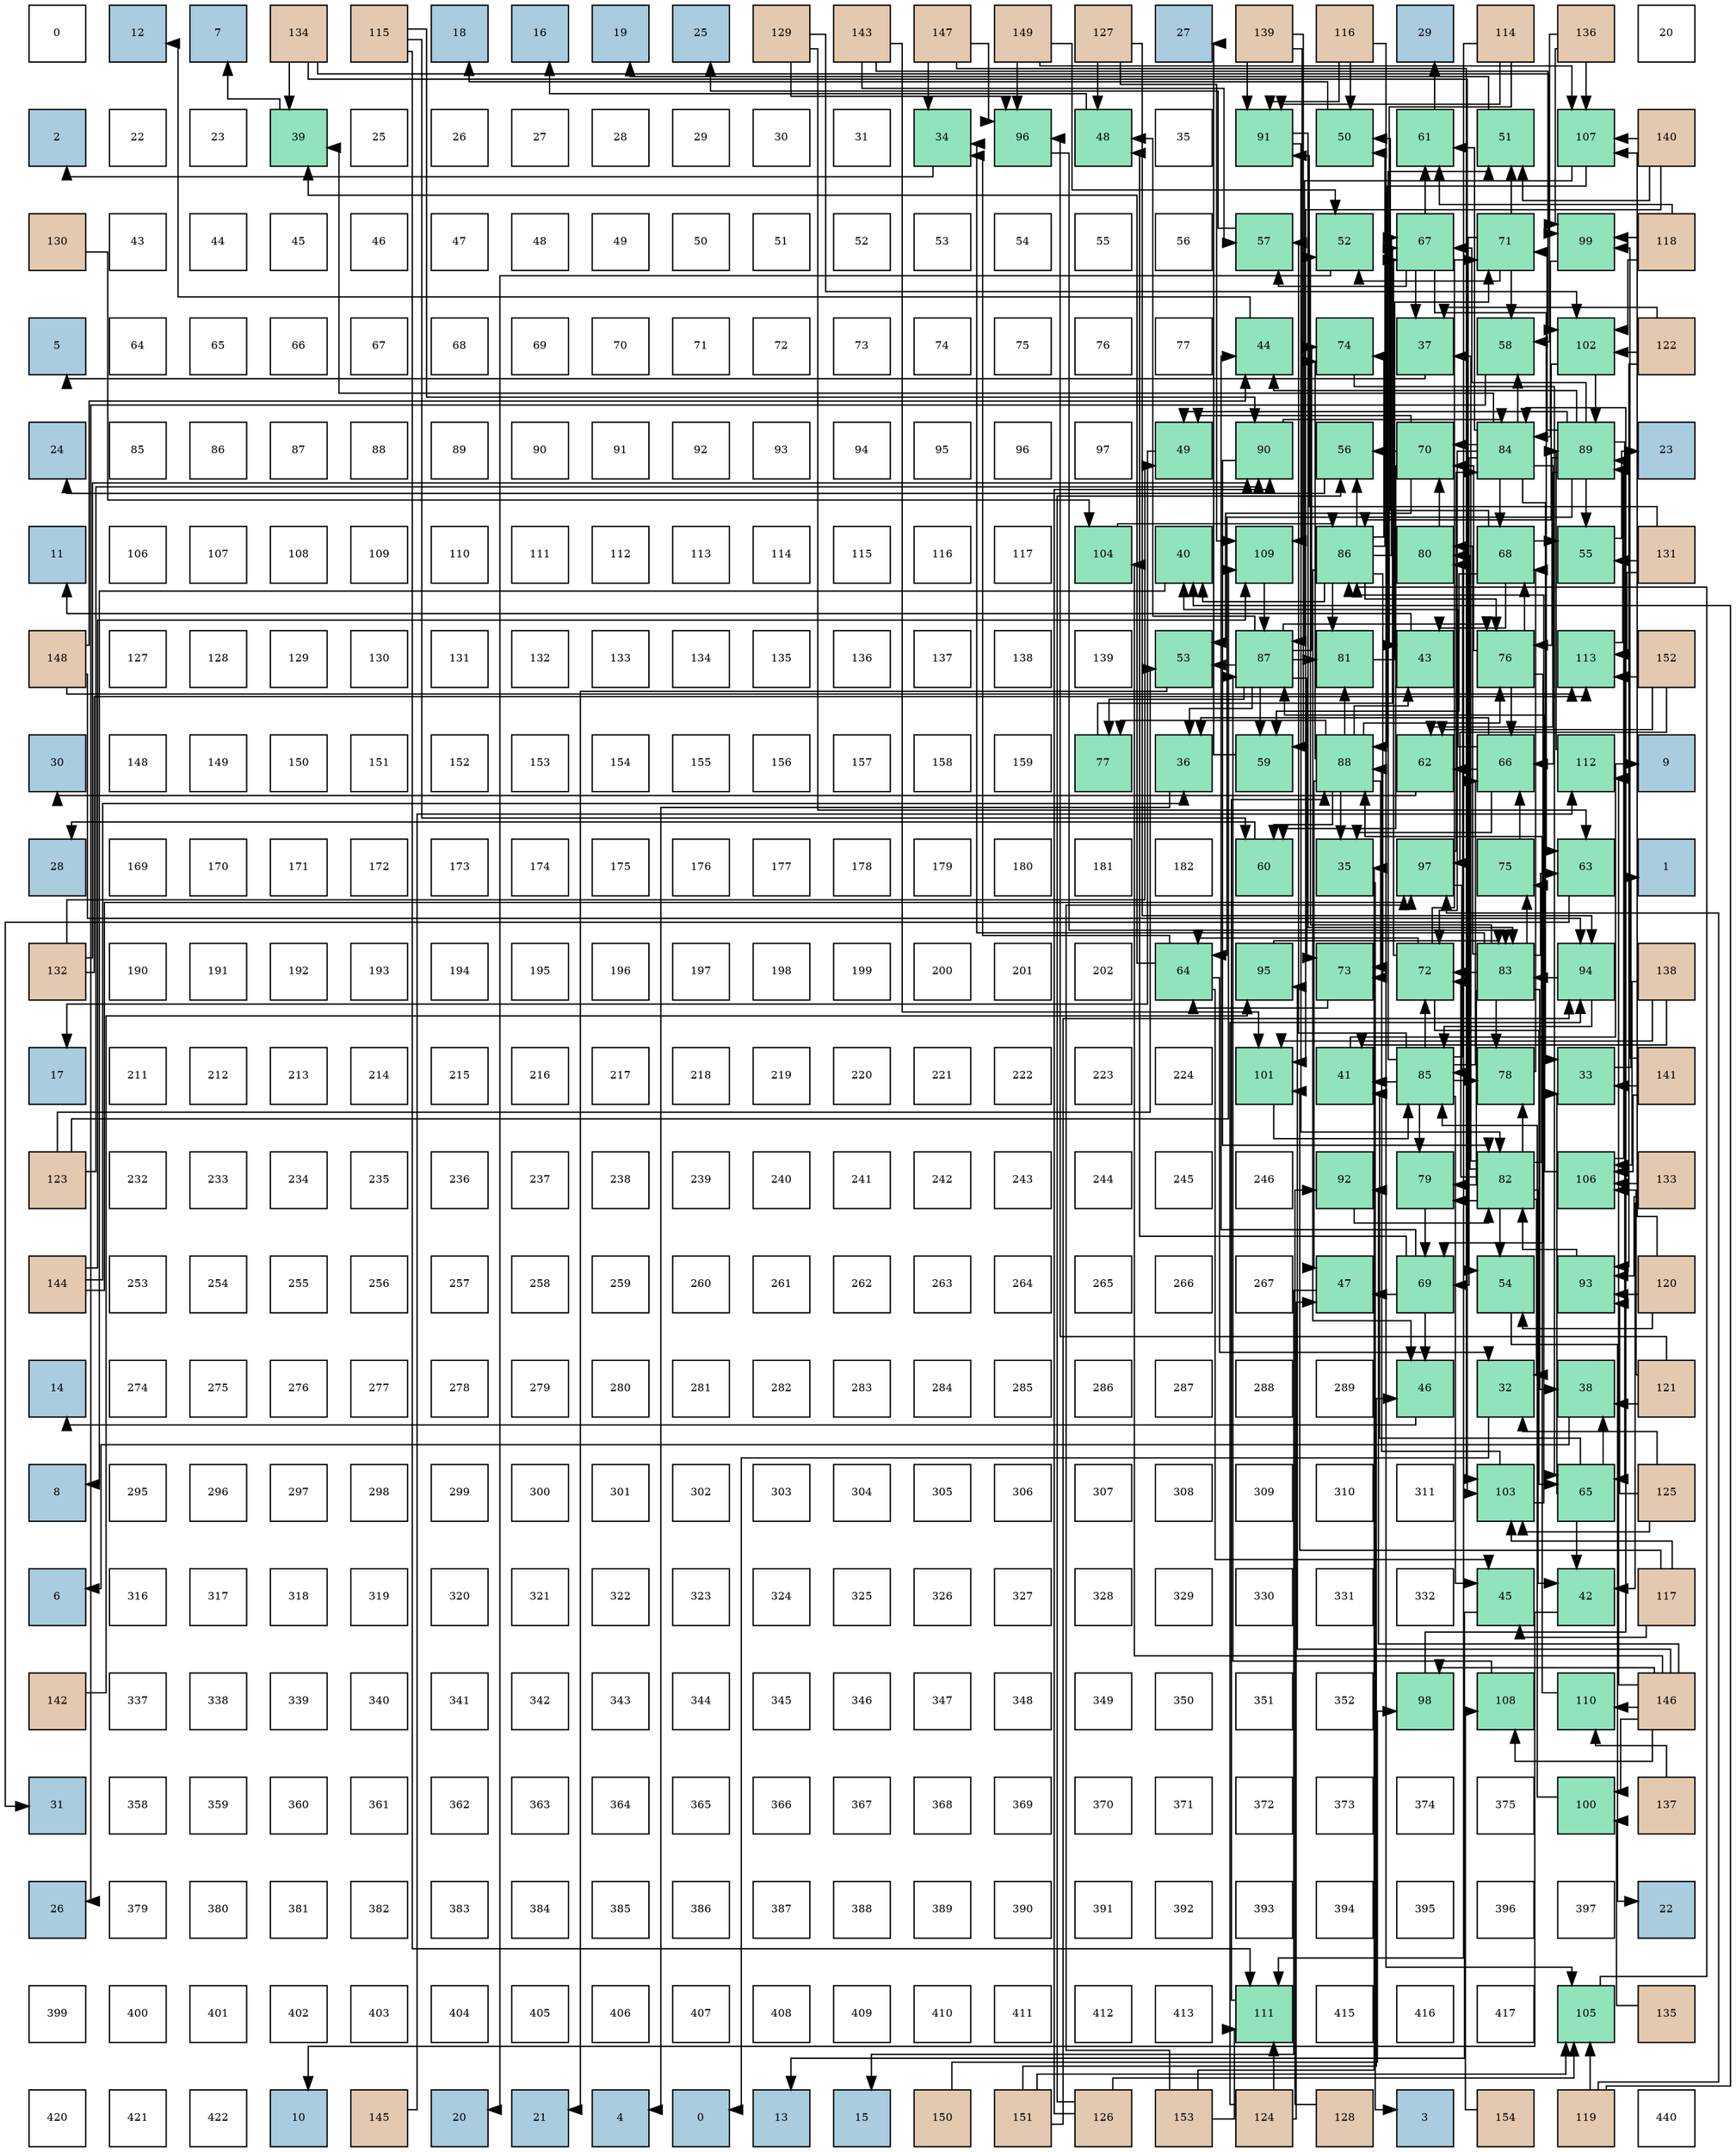 digraph layout{
 rankdir=TB;
 splines=ortho;
 node [style=filled shape=square fixedsize=true width=0.6];
0[label="0", fontsize=8, fillcolor="#ffffff"];
1[label="12", fontsize=8, fillcolor="#a9ccde"];
2[label="7", fontsize=8, fillcolor="#a9ccde"];
3[label="134", fontsize=8, fillcolor="#e3c9af"];
4[label="115", fontsize=8, fillcolor="#e3c9af"];
5[label="18", fontsize=8, fillcolor="#a9ccde"];
6[label="16", fontsize=8, fillcolor="#a9ccde"];
7[label="19", fontsize=8, fillcolor="#a9ccde"];
8[label="25", fontsize=8, fillcolor="#a9ccde"];
9[label="129", fontsize=8, fillcolor="#e3c9af"];
10[label="143", fontsize=8, fillcolor="#e3c9af"];
11[label="147", fontsize=8, fillcolor="#e3c9af"];
12[label="149", fontsize=8, fillcolor="#e3c9af"];
13[label="127", fontsize=8, fillcolor="#e3c9af"];
14[label="27", fontsize=8, fillcolor="#a9ccde"];
15[label="139", fontsize=8, fillcolor="#e3c9af"];
16[label="116", fontsize=8, fillcolor="#e3c9af"];
17[label="29", fontsize=8, fillcolor="#a9ccde"];
18[label="114", fontsize=8, fillcolor="#e3c9af"];
19[label="136", fontsize=8, fillcolor="#e3c9af"];
20[label="20", fontsize=8, fillcolor="#ffffff"];
21[label="2", fontsize=8, fillcolor="#a9ccde"];
22[label="22", fontsize=8, fillcolor="#ffffff"];
23[label="23", fontsize=8, fillcolor="#ffffff"];
24[label="39", fontsize=8, fillcolor="#91e3bb"];
25[label="25", fontsize=8, fillcolor="#ffffff"];
26[label="26", fontsize=8, fillcolor="#ffffff"];
27[label="27", fontsize=8, fillcolor="#ffffff"];
28[label="28", fontsize=8, fillcolor="#ffffff"];
29[label="29", fontsize=8, fillcolor="#ffffff"];
30[label="30", fontsize=8, fillcolor="#ffffff"];
31[label="31", fontsize=8, fillcolor="#ffffff"];
32[label="34", fontsize=8, fillcolor="#91e3bb"];
33[label="96", fontsize=8, fillcolor="#91e3bb"];
34[label="48", fontsize=8, fillcolor="#91e3bb"];
35[label="35", fontsize=8, fillcolor="#ffffff"];
36[label="91", fontsize=8, fillcolor="#91e3bb"];
37[label="50", fontsize=8, fillcolor="#91e3bb"];
38[label="61", fontsize=8, fillcolor="#91e3bb"];
39[label="51", fontsize=8, fillcolor="#91e3bb"];
40[label="107", fontsize=8, fillcolor="#91e3bb"];
41[label="140", fontsize=8, fillcolor="#e3c9af"];
42[label="130", fontsize=8, fillcolor="#e3c9af"];
43[label="43", fontsize=8, fillcolor="#ffffff"];
44[label="44", fontsize=8, fillcolor="#ffffff"];
45[label="45", fontsize=8, fillcolor="#ffffff"];
46[label="46", fontsize=8, fillcolor="#ffffff"];
47[label="47", fontsize=8, fillcolor="#ffffff"];
48[label="48", fontsize=8, fillcolor="#ffffff"];
49[label="49", fontsize=8, fillcolor="#ffffff"];
50[label="50", fontsize=8, fillcolor="#ffffff"];
51[label="51", fontsize=8, fillcolor="#ffffff"];
52[label="52", fontsize=8, fillcolor="#ffffff"];
53[label="53", fontsize=8, fillcolor="#ffffff"];
54[label="54", fontsize=8, fillcolor="#ffffff"];
55[label="55", fontsize=8, fillcolor="#ffffff"];
56[label="56", fontsize=8, fillcolor="#ffffff"];
57[label="57", fontsize=8, fillcolor="#91e3bb"];
58[label="52", fontsize=8, fillcolor="#91e3bb"];
59[label="67", fontsize=8, fillcolor="#91e3bb"];
60[label="71", fontsize=8, fillcolor="#91e3bb"];
61[label="99", fontsize=8, fillcolor="#91e3bb"];
62[label="118", fontsize=8, fillcolor="#e3c9af"];
63[label="5", fontsize=8, fillcolor="#a9ccde"];
64[label="64", fontsize=8, fillcolor="#ffffff"];
65[label="65", fontsize=8, fillcolor="#ffffff"];
66[label="66", fontsize=8, fillcolor="#ffffff"];
67[label="67", fontsize=8, fillcolor="#ffffff"];
68[label="68", fontsize=8, fillcolor="#ffffff"];
69[label="69", fontsize=8, fillcolor="#ffffff"];
70[label="70", fontsize=8, fillcolor="#ffffff"];
71[label="71", fontsize=8, fillcolor="#ffffff"];
72[label="72", fontsize=8, fillcolor="#ffffff"];
73[label="73", fontsize=8, fillcolor="#ffffff"];
74[label="74", fontsize=8, fillcolor="#ffffff"];
75[label="75", fontsize=8, fillcolor="#ffffff"];
76[label="76", fontsize=8, fillcolor="#ffffff"];
77[label="77", fontsize=8, fillcolor="#ffffff"];
78[label="44", fontsize=8, fillcolor="#91e3bb"];
79[label="74", fontsize=8, fillcolor="#91e3bb"];
80[label="37", fontsize=8, fillcolor="#91e3bb"];
81[label="58", fontsize=8, fillcolor="#91e3bb"];
82[label="102", fontsize=8, fillcolor="#91e3bb"];
83[label="122", fontsize=8, fillcolor="#e3c9af"];
84[label="24", fontsize=8, fillcolor="#a9ccde"];
85[label="85", fontsize=8, fillcolor="#ffffff"];
86[label="86", fontsize=8, fillcolor="#ffffff"];
87[label="87", fontsize=8, fillcolor="#ffffff"];
88[label="88", fontsize=8, fillcolor="#ffffff"];
89[label="89", fontsize=8, fillcolor="#ffffff"];
90[label="90", fontsize=8, fillcolor="#ffffff"];
91[label="91", fontsize=8, fillcolor="#ffffff"];
92[label="92", fontsize=8, fillcolor="#ffffff"];
93[label="93", fontsize=8, fillcolor="#ffffff"];
94[label="94", fontsize=8, fillcolor="#ffffff"];
95[label="95", fontsize=8, fillcolor="#ffffff"];
96[label="96", fontsize=8, fillcolor="#ffffff"];
97[label="97", fontsize=8, fillcolor="#ffffff"];
98[label="49", fontsize=8, fillcolor="#91e3bb"];
99[label="90", fontsize=8, fillcolor="#91e3bb"];
100[label="56", fontsize=8, fillcolor="#91e3bb"];
101[label="70", fontsize=8, fillcolor="#91e3bb"];
102[label="84", fontsize=8, fillcolor="#91e3bb"];
103[label="89", fontsize=8, fillcolor="#91e3bb"];
104[label="23", fontsize=8, fillcolor="#a9ccde"];
105[label="11", fontsize=8, fillcolor="#a9ccde"];
106[label="106", fontsize=8, fillcolor="#ffffff"];
107[label="107", fontsize=8, fillcolor="#ffffff"];
108[label="108", fontsize=8, fillcolor="#ffffff"];
109[label="109", fontsize=8, fillcolor="#ffffff"];
110[label="110", fontsize=8, fillcolor="#ffffff"];
111[label="111", fontsize=8, fillcolor="#ffffff"];
112[label="112", fontsize=8, fillcolor="#ffffff"];
113[label="113", fontsize=8, fillcolor="#ffffff"];
114[label="114", fontsize=8, fillcolor="#ffffff"];
115[label="115", fontsize=8, fillcolor="#ffffff"];
116[label="116", fontsize=8, fillcolor="#ffffff"];
117[label="117", fontsize=8, fillcolor="#ffffff"];
118[label="104", fontsize=8, fillcolor="#91e3bb"];
119[label="40", fontsize=8, fillcolor="#91e3bb"];
120[label="109", fontsize=8, fillcolor="#91e3bb"];
121[label="86", fontsize=8, fillcolor="#91e3bb"];
122[label="80", fontsize=8, fillcolor="#91e3bb"];
123[label="68", fontsize=8, fillcolor="#91e3bb"];
124[label="55", fontsize=8, fillcolor="#91e3bb"];
125[label="131", fontsize=8, fillcolor="#e3c9af"];
126[label="148", fontsize=8, fillcolor="#e3c9af"];
127[label="127", fontsize=8, fillcolor="#ffffff"];
128[label="128", fontsize=8, fillcolor="#ffffff"];
129[label="129", fontsize=8, fillcolor="#ffffff"];
130[label="130", fontsize=8, fillcolor="#ffffff"];
131[label="131", fontsize=8, fillcolor="#ffffff"];
132[label="132", fontsize=8, fillcolor="#ffffff"];
133[label="133", fontsize=8, fillcolor="#ffffff"];
134[label="134", fontsize=8, fillcolor="#ffffff"];
135[label="135", fontsize=8, fillcolor="#ffffff"];
136[label="136", fontsize=8, fillcolor="#ffffff"];
137[label="137", fontsize=8, fillcolor="#ffffff"];
138[label="138", fontsize=8, fillcolor="#ffffff"];
139[label="139", fontsize=8, fillcolor="#ffffff"];
140[label="53", fontsize=8, fillcolor="#91e3bb"];
141[label="87", fontsize=8, fillcolor="#91e3bb"];
142[label="81", fontsize=8, fillcolor="#91e3bb"];
143[label="43", fontsize=8, fillcolor="#91e3bb"];
144[label="76", fontsize=8, fillcolor="#91e3bb"];
145[label="113", fontsize=8, fillcolor="#91e3bb"];
146[label="152", fontsize=8, fillcolor="#e3c9af"];
147[label="30", fontsize=8, fillcolor="#a9ccde"];
148[label="148", fontsize=8, fillcolor="#ffffff"];
149[label="149", fontsize=8, fillcolor="#ffffff"];
150[label="150", fontsize=8, fillcolor="#ffffff"];
151[label="151", fontsize=8, fillcolor="#ffffff"];
152[label="152", fontsize=8, fillcolor="#ffffff"];
153[label="153", fontsize=8, fillcolor="#ffffff"];
154[label="154", fontsize=8, fillcolor="#ffffff"];
155[label="155", fontsize=8, fillcolor="#ffffff"];
156[label="156", fontsize=8, fillcolor="#ffffff"];
157[label="157", fontsize=8, fillcolor="#ffffff"];
158[label="158", fontsize=8, fillcolor="#ffffff"];
159[label="159", fontsize=8, fillcolor="#ffffff"];
160[label="77", fontsize=8, fillcolor="#91e3bb"];
161[label="36", fontsize=8, fillcolor="#91e3bb"];
162[label="59", fontsize=8, fillcolor="#91e3bb"];
163[label="88", fontsize=8, fillcolor="#91e3bb"];
164[label="62", fontsize=8, fillcolor="#91e3bb"];
165[label="66", fontsize=8, fillcolor="#91e3bb"];
166[label="112", fontsize=8, fillcolor="#91e3bb"];
167[label="9", fontsize=8, fillcolor="#a9ccde"];
168[label="28", fontsize=8, fillcolor="#a9ccde"];
169[label="169", fontsize=8, fillcolor="#ffffff"];
170[label="170", fontsize=8, fillcolor="#ffffff"];
171[label="171", fontsize=8, fillcolor="#ffffff"];
172[label="172", fontsize=8, fillcolor="#ffffff"];
173[label="173", fontsize=8, fillcolor="#ffffff"];
174[label="174", fontsize=8, fillcolor="#ffffff"];
175[label="175", fontsize=8, fillcolor="#ffffff"];
176[label="176", fontsize=8, fillcolor="#ffffff"];
177[label="177", fontsize=8, fillcolor="#ffffff"];
178[label="178", fontsize=8, fillcolor="#ffffff"];
179[label="179", fontsize=8, fillcolor="#ffffff"];
180[label="180", fontsize=8, fillcolor="#ffffff"];
181[label="181", fontsize=8, fillcolor="#ffffff"];
182[label="182", fontsize=8, fillcolor="#ffffff"];
183[label="60", fontsize=8, fillcolor="#91e3bb"];
184[label="35", fontsize=8, fillcolor="#91e3bb"];
185[label="97", fontsize=8, fillcolor="#91e3bb"];
186[label="75", fontsize=8, fillcolor="#91e3bb"];
187[label="63", fontsize=8, fillcolor="#91e3bb"];
188[label="1", fontsize=8, fillcolor="#a9ccde"];
189[label="132", fontsize=8, fillcolor="#e3c9af"];
190[label="190", fontsize=8, fillcolor="#ffffff"];
191[label="191", fontsize=8, fillcolor="#ffffff"];
192[label="192", fontsize=8, fillcolor="#ffffff"];
193[label="193", fontsize=8, fillcolor="#ffffff"];
194[label="194", fontsize=8, fillcolor="#ffffff"];
195[label="195", fontsize=8, fillcolor="#ffffff"];
196[label="196", fontsize=8, fillcolor="#ffffff"];
197[label="197", fontsize=8, fillcolor="#ffffff"];
198[label="198", fontsize=8, fillcolor="#ffffff"];
199[label="199", fontsize=8, fillcolor="#ffffff"];
200[label="200", fontsize=8, fillcolor="#ffffff"];
201[label="201", fontsize=8, fillcolor="#ffffff"];
202[label="202", fontsize=8, fillcolor="#ffffff"];
203[label="64", fontsize=8, fillcolor="#91e3bb"];
204[label="95", fontsize=8, fillcolor="#91e3bb"];
205[label="73", fontsize=8, fillcolor="#91e3bb"];
206[label="72", fontsize=8, fillcolor="#91e3bb"];
207[label="83", fontsize=8, fillcolor="#91e3bb"];
208[label="94", fontsize=8, fillcolor="#91e3bb"];
209[label="138", fontsize=8, fillcolor="#e3c9af"];
210[label="17", fontsize=8, fillcolor="#a9ccde"];
211[label="211", fontsize=8, fillcolor="#ffffff"];
212[label="212", fontsize=8, fillcolor="#ffffff"];
213[label="213", fontsize=8, fillcolor="#ffffff"];
214[label="214", fontsize=8, fillcolor="#ffffff"];
215[label="215", fontsize=8, fillcolor="#ffffff"];
216[label="216", fontsize=8, fillcolor="#ffffff"];
217[label="217", fontsize=8, fillcolor="#ffffff"];
218[label="218", fontsize=8, fillcolor="#ffffff"];
219[label="219", fontsize=8, fillcolor="#ffffff"];
220[label="220", fontsize=8, fillcolor="#ffffff"];
221[label="221", fontsize=8, fillcolor="#ffffff"];
222[label="222", fontsize=8, fillcolor="#ffffff"];
223[label="223", fontsize=8, fillcolor="#ffffff"];
224[label="224", fontsize=8, fillcolor="#ffffff"];
225[label="101", fontsize=8, fillcolor="#91e3bb"];
226[label="41", fontsize=8, fillcolor="#91e3bb"];
227[label="85", fontsize=8, fillcolor="#91e3bb"];
228[label="78", fontsize=8, fillcolor="#91e3bb"];
229[label="33", fontsize=8, fillcolor="#91e3bb"];
230[label="141", fontsize=8, fillcolor="#e3c9af"];
231[label="123", fontsize=8, fillcolor="#e3c9af"];
232[label="232", fontsize=8, fillcolor="#ffffff"];
233[label="233", fontsize=8, fillcolor="#ffffff"];
234[label="234", fontsize=8, fillcolor="#ffffff"];
235[label="235", fontsize=8, fillcolor="#ffffff"];
236[label="236", fontsize=8, fillcolor="#ffffff"];
237[label="237", fontsize=8, fillcolor="#ffffff"];
238[label="238", fontsize=8, fillcolor="#ffffff"];
239[label="239", fontsize=8, fillcolor="#ffffff"];
240[label="240", fontsize=8, fillcolor="#ffffff"];
241[label="241", fontsize=8, fillcolor="#ffffff"];
242[label="242", fontsize=8, fillcolor="#ffffff"];
243[label="243", fontsize=8, fillcolor="#ffffff"];
244[label="244", fontsize=8, fillcolor="#ffffff"];
245[label="245", fontsize=8, fillcolor="#ffffff"];
246[label="246", fontsize=8, fillcolor="#ffffff"];
247[label="92", fontsize=8, fillcolor="#91e3bb"];
248[label="79", fontsize=8, fillcolor="#91e3bb"];
249[label="82", fontsize=8, fillcolor="#91e3bb"];
250[label="106", fontsize=8, fillcolor="#91e3bb"];
251[label="133", fontsize=8, fillcolor="#e3c9af"];
252[label="144", fontsize=8, fillcolor="#e3c9af"];
253[label="253", fontsize=8, fillcolor="#ffffff"];
254[label="254", fontsize=8, fillcolor="#ffffff"];
255[label="255", fontsize=8, fillcolor="#ffffff"];
256[label="256", fontsize=8, fillcolor="#ffffff"];
257[label="257", fontsize=8, fillcolor="#ffffff"];
258[label="258", fontsize=8, fillcolor="#ffffff"];
259[label="259", fontsize=8, fillcolor="#ffffff"];
260[label="260", fontsize=8, fillcolor="#ffffff"];
261[label="261", fontsize=8, fillcolor="#ffffff"];
262[label="262", fontsize=8, fillcolor="#ffffff"];
263[label="263", fontsize=8, fillcolor="#ffffff"];
264[label="264", fontsize=8, fillcolor="#ffffff"];
265[label="265", fontsize=8, fillcolor="#ffffff"];
266[label="266", fontsize=8, fillcolor="#ffffff"];
267[label="267", fontsize=8, fillcolor="#ffffff"];
268[label="47", fontsize=8, fillcolor="#91e3bb"];
269[label="69", fontsize=8, fillcolor="#91e3bb"];
270[label="54", fontsize=8, fillcolor="#91e3bb"];
271[label="93", fontsize=8, fillcolor="#91e3bb"];
272[label="120", fontsize=8, fillcolor="#e3c9af"];
273[label="14", fontsize=8, fillcolor="#a9ccde"];
274[label="274", fontsize=8, fillcolor="#ffffff"];
275[label="275", fontsize=8, fillcolor="#ffffff"];
276[label="276", fontsize=8, fillcolor="#ffffff"];
277[label="277", fontsize=8, fillcolor="#ffffff"];
278[label="278", fontsize=8, fillcolor="#ffffff"];
279[label="279", fontsize=8, fillcolor="#ffffff"];
280[label="280", fontsize=8, fillcolor="#ffffff"];
281[label="281", fontsize=8, fillcolor="#ffffff"];
282[label="282", fontsize=8, fillcolor="#ffffff"];
283[label="283", fontsize=8, fillcolor="#ffffff"];
284[label="284", fontsize=8, fillcolor="#ffffff"];
285[label="285", fontsize=8, fillcolor="#ffffff"];
286[label="286", fontsize=8, fillcolor="#ffffff"];
287[label="287", fontsize=8, fillcolor="#ffffff"];
288[label="288", fontsize=8, fillcolor="#ffffff"];
289[label="289", fontsize=8, fillcolor="#ffffff"];
290[label="46", fontsize=8, fillcolor="#91e3bb"];
291[label="32", fontsize=8, fillcolor="#91e3bb"];
292[label="38", fontsize=8, fillcolor="#91e3bb"];
293[label="121", fontsize=8, fillcolor="#e3c9af"];
294[label="8", fontsize=8, fillcolor="#a9ccde"];
295[label="295", fontsize=8, fillcolor="#ffffff"];
296[label="296", fontsize=8, fillcolor="#ffffff"];
297[label="297", fontsize=8, fillcolor="#ffffff"];
298[label="298", fontsize=8, fillcolor="#ffffff"];
299[label="299", fontsize=8, fillcolor="#ffffff"];
300[label="300", fontsize=8, fillcolor="#ffffff"];
301[label="301", fontsize=8, fillcolor="#ffffff"];
302[label="302", fontsize=8, fillcolor="#ffffff"];
303[label="303", fontsize=8, fillcolor="#ffffff"];
304[label="304", fontsize=8, fillcolor="#ffffff"];
305[label="305", fontsize=8, fillcolor="#ffffff"];
306[label="306", fontsize=8, fillcolor="#ffffff"];
307[label="307", fontsize=8, fillcolor="#ffffff"];
308[label="308", fontsize=8, fillcolor="#ffffff"];
309[label="309", fontsize=8, fillcolor="#ffffff"];
310[label="310", fontsize=8, fillcolor="#ffffff"];
311[label="311", fontsize=8, fillcolor="#ffffff"];
312[label="103", fontsize=8, fillcolor="#91e3bb"];
313[label="65", fontsize=8, fillcolor="#91e3bb"];
314[label="125", fontsize=8, fillcolor="#e3c9af"];
315[label="6", fontsize=8, fillcolor="#a9ccde"];
316[label="316", fontsize=8, fillcolor="#ffffff"];
317[label="317", fontsize=8, fillcolor="#ffffff"];
318[label="318", fontsize=8, fillcolor="#ffffff"];
319[label="319", fontsize=8, fillcolor="#ffffff"];
320[label="320", fontsize=8, fillcolor="#ffffff"];
321[label="321", fontsize=8, fillcolor="#ffffff"];
322[label="322", fontsize=8, fillcolor="#ffffff"];
323[label="323", fontsize=8, fillcolor="#ffffff"];
324[label="324", fontsize=8, fillcolor="#ffffff"];
325[label="325", fontsize=8, fillcolor="#ffffff"];
326[label="326", fontsize=8, fillcolor="#ffffff"];
327[label="327", fontsize=8, fillcolor="#ffffff"];
328[label="328", fontsize=8, fillcolor="#ffffff"];
329[label="329", fontsize=8, fillcolor="#ffffff"];
330[label="330", fontsize=8, fillcolor="#ffffff"];
331[label="331", fontsize=8, fillcolor="#ffffff"];
332[label="332", fontsize=8, fillcolor="#ffffff"];
333[label="45", fontsize=8, fillcolor="#91e3bb"];
334[label="42", fontsize=8, fillcolor="#91e3bb"];
335[label="117", fontsize=8, fillcolor="#e3c9af"];
336[label="142", fontsize=8, fillcolor="#e3c9af"];
337[label="337", fontsize=8, fillcolor="#ffffff"];
338[label="338", fontsize=8, fillcolor="#ffffff"];
339[label="339", fontsize=8, fillcolor="#ffffff"];
340[label="340", fontsize=8, fillcolor="#ffffff"];
341[label="341", fontsize=8, fillcolor="#ffffff"];
342[label="342", fontsize=8, fillcolor="#ffffff"];
343[label="343", fontsize=8, fillcolor="#ffffff"];
344[label="344", fontsize=8, fillcolor="#ffffff"];
345[label="345", fontsize=8, fillcolor="#ffffff"];
346[label="346", fontsize=8, fillcolor="#ffffff"];
347[label="347", fontsize=8, fillcolor="#ffffff"];
348[label="348", fontsize=8, fillcolor="#ffffff"];
349[label="349", fontsize=8, fillcolor="#ffffff"];
350[label="350", fontsize=8, fillcolor="#ffffff"];
351[label="351", fontsize=8, fillcolor="#ffffff"];
352[label="352", fontsize=8, fillcolor="#ffffff"];
353[label="98", fontsize=8, fillcolor="#91e3bb"];
354[label="108", fontsize=8, fillcolor="#91e3bb"];
355[label="110", fontsize=8, fillcolor="#91e3bb"];
356[label="146", fontsize=8, fillcolor="#e3c9af"];
357[label="31", fontsize=8, fillcolor="#a9ccde"];
358[label="358", fontsize=8, fillcolor="#ffffff"];
359[label="359", fontsize=8, fillcolor="#ffffff"];
360[label="360", fontsize=8, fillcolor="#ffffff"];
361[label="361", fontsize=8, fillcolor="#ffffff"];
362[label="362", fontsize=8, fillcolor="#ffffff"];
363[label="363", fontsize=8, fillcolor="#ffffff"];
364[label="364", fontsize=8, fillcolor="#ffffff"];
365[label="365", fontsize=8, fillcolor="#ffffff"];
366[label="366", fontsize=8, fillcolor="#ffffff"];
367[label="367", fontsize=8, fillcolor="#ffffff"];
368[label="368", fontsize=8, fillcolor="#ffffff"];
369[label="369", fontsize=8, fillcolor="#ffffff"];
370[label="370", fontsize=8, fillcolor="#ffffff"];
371[label="371", fontsize=8, fillcolor="#ffffff"];
372[label="372", fontsize=8, fillcolor="#ffffff"];
373[label="373", fontsize=8, fillcolor="#ffffff"];
374[label="374", fontsize=8, fillcolor="#ffffff"];
375[label="375", fontsize=8, fillcolor="#ffffff"];
376[label="100", fontsize=8, fillcolor="#91e3bb"];
377[label="137", fontsize=8, fillcolor="#e3c9af"];
378[label="26", fontsize=8, fillcolor="#a9ccde"];
379[label="379", fontsize=8, fillcolor="#ffffff"];
380[label="380", fontsize=8, fillcolor="#ffffff"];
381[label="381", fontsize=8, fillcolor="#ffffff"];
382[label="382", fontsize=8, fillcolor="#ffffff"];
383[label="383", fontsize=8, fillcolor="#ffffff"];
384[label="384", fontsize=8, fillcolor="#ffffff"];
385[label="385", fontsize=8, fillcolor="#ffffff"];
386[label="386", fontsize=8, fillcolor="#ffffff"];
387[label="387", fontsize=8, fillcolor="#ffffff"];
388[label="388", fontsize=8, fillcolor="#ffffff"];
389[label="389", fontsize=8, fillcolor="#ffffff"];
390[label="390", fontsize=8, fillcolor="#ffffff"];
391[label="391", fontsize=8, fillcolor="#ffffff"];
392[label="392", fontsize=8, fillcolor="#ffffff"];
393[label="393", fontsize=8, fillcolor="#ffffff"];
394[label="394", fontsize=8, fillcolor="#ffffff"];
395[label="395", fontsize=8, fillcolor="#ffffff"];
396[label="396", fontsize=8, fillcolor="#ffffff"];
397[label="397", fontsize=8, fillcolor="#ffffff"];
398[label="22", fontsize=8, fillcolor="#a9ccde"];
399[label="399", fontsize=8, fillcolor="#ffffff"];
400[label="400", fontsize=8, fillcolor="#ffffff"];
401[label="401", fontsize=8, fillcolor="#ffffff"];
402[label="402", fontsize=8, fillcolor="#ffffff"];
403[label="403", fontsize=8, fillcolor="#ffffff"];
404[label="404", fontsize=8, fillcolor="#ffffff"];
405[label="405", fontsize=8, fillcolor="#ffffff"];
406[label="406", fontsize=8, fillcolor="#ffffff"];
407[label="407", fontsize=8, fillcolor="#ffffff"];
408[label="408", fontsize=8, fillcolor="#ffffff"];
409[label="409", fontsize=8, fillcolor="#ffffff"];
410[label="410", fontsize=8, fillcolor="#ffffff"];
411[label="411", fontsize=8, fillcolor="#ffffff"];
412[label="412", fontsize=8, fillcolor="#ffffff"];
413[label="413", fontsize=8, fillcolor="#ffffff"];
414[label="111", fontsize=8, fillcolor="#91e3bb"];
415[label="415", fontsize=8, fillcolor="#ffffff"];
416[label="416", fontsize=8, fillcolor="#ffffff"];
417[label="417", fontsize=8, fillcolor="#ffffff"];
418[label="105", fontsize=8, fillcolor="#91e3bb"];
419[label="135", fontsize=8, fillcolor="#e3c9af"];
420[label="420", fontsize=8, fillcolor="#ffffff"];
421[label="421", fontsize=8, fillcolor="#ffffff"];
422[label="422", fontsize=8, fillcolor="#ffffff"];
423[label="10", fontsize=8, fillcolor="#a9ccde"];
424[label="145", fontsize=8, fillcolor="#e3c9af"];
425[label="20", fontsize=8, fillcolor="#a9ccde"];
426[label="21", fontsize=8, fillcolor="#a9ccde"];
427[label="4", fontsize=8, fillcolor="#a9ccde"];
428[label="0", fontsize=8, fillcolor="#a9ccde"];
429[label="13", fontsize=8, fillcolor="#a9ccde"];
430[label="15", fontsize=8, fillcolor="#a9ccde"];
431[label="150", fontsize=8, fillcolor="#e3c9af"];
432[label="151", fontsize=8, fillcolor="#e3c9af"];
433[label="126", fontsize=8, fillcolor="#e3c9af"];
434[label="153", fontsize=8, fillcolor="#e3c9af"];
435[label="124", fontsize=8, fillcolor="#e3c9af"];
436[label="128", fontsize=8, fillcolor="#e3c9af"];
437[label="3", fontsize=8, fillcolor="#a9ccde"];
438[label="154", fontsize=8, fillcolor="#e3c9af"];
439[label="119", fontsize=8, fillcolor="#e3c9af"];
440[label="440", fontsize=8, fillcolor="#ffffff"];
edge [constraint=false, style=vis];291 -> 428;
229 -> 188;
32 -> 21;
184 -> 437;
161 -> 427;
80 -> 63;
292 -> 315;
24 -> 2;
119 -> 294;
226 -> 167;
334 -> 423;
143 -> 105;
78 -> 1;
333 -> 429;
290 -> 273;
268 -> 430;
34 -> 6;
98 -> 210;
37 -> 5;
39 -> 7;
58 -> 425;
140 -> 426;
270 -> 398;
124 -> 104;
100 -> 84;
57 -> 8;
81 -> 378;
162 -> 14;
183 -> 168;
38 -> 17;
164 -> 147;
187 -> 357;
203 -> 291;
203 -> 32;
203 -> 24;
203 -> 333;
313 -> 229;
313 -> 292;
313 -> 226;
313 -> 334;
165 -> 184;
165 -> 161;
165 -> 119;
165 -> 164;
59 -> 80;
59 -> 57;
59 -> 38;
59 -> 187;
123 -> 143;
123 -> 37;
123 -> 124;
123 -> 162;
269 -> 78;
269 -> 290;
269 -> 268;
269 -> 34;
101 -> 98;
101 -> 140;
101 -> 100;
101 -> 183;
60 -> 39;
60 -> 58;
60 -> 270;
60 -> 81;
206 -> 203;
206 -> 313;
206 -> 59;
206 -> 60;
205 -> 203;
79 -> 313;
186 -> 165;
144 -> 165;
144 -> 123;
144 -> 269;
144 -> 101;
160 -> 59;
228 -> 123;
248 -> 269;
122 -> 101;
142 -> 60;
249 -> 291;
249 -> 80;
249 -> 334;
249 -> 270;
249 -> 206;
249 -> 186;
249 -> 228;
249 -> 248;
249 -> 122;
207 -> 32;
207 -> 292;
207 -> 58;
207 -> 187;
207 -> 206;
207 -> 186;
207 -> 228;
207 -> 248;
207 -> 122;
102 -> 229;
102 -> 24;
102 -> 81;
102 -> 38;
102 -> 165;
102 -> 123;
102 -> 269;
102 -> 101;
102 -> 206;
227 -> 226;
227 -> 333;
227 -> 39;
227 -> 57;
227 -> 165;
227 -> 206;
227 -> 228;
227 -> 248;
227 -> 122;
121 -> 119;
121 -> 290;
121 -> 37;
121 -> 100;
121 -> 59;
121 -> 205;
121 -> 79;
121 -> 144;
121 -> 142;
141 -> 161;
141 -> 34;
141 -> 140;
141 -> 162;
141 -> 205;
141 -> 79;
141 -> 144;
141 -> 160;
141 -> 142;
163 -> 184;
163 -> 143;
163 -> 268;
163 -> 183;
163 -> 205;
163 -> 79;
163 -> 144;
163 -> 160;
163 -> 142;
103 -> 78;
103 -> 98;
103 -> 124;
103 -> 164;
103 -> 203;
103 -> 313;
103 -> 59;
103 -> 60;
103 -> 144;
99 -> 249;
99 -> 102;
36 -> 249;
36 -> 207;
247 -> 249;
271 -> 249;
208 -> 207;
208 -> 227;
204 -> 207;
33 -> 207;
185 -> 102;
185 -> 227;
353 -> 102;
61 -> 102;
376 -> 227;
225 -> 227;
82 -> 121;
82 -> 103;
312 -> 121;
312 -> 163;
118 -> 121;
418 -> 121;
250 -> 141;
250 -> 103;
40 -> 141;
40 -> 163;
354 -> 141;
120 -> 141;
355 -> 163;
414 -> 163;
166 -> 103;
145 -> 103;
18 -> 143;
18 -> 36;
18 -> 414;
4 -> 183;
4 -> 99;
4 -> 414;
16 -> 37;
16 -> 36;
16 -> 418;
335 -> 333;
335 -> 225;
335 -> 312;
62 -> 38;
62 -> 61;
62 -> 82;
439 -> 119;
439 -> 185;
439 -> 418;
272 -> 270;
272 -> 271;
272 -> 40;
293 -> 292;
293 -> 33;
293 -> 250;
83 -> 80;
83 -> 271;
83 -> 82;
231 -> 140;
231 -> 99;
231 -> 120;
435 -> 268;
435 -> 208;
435 -> 414;
314 -> 291;
314 -> 271;
314 -> 312;
433 -> 100;
433 -> 99;
433 -> 418;
13 -> 34;
13 -> 208;
13 -> 120;
436 -> 247;
9 -> 187;
9 -> 33;
9 -> 82;
42 -> 118;
125 -> 124;
125 -> 36;
125 -> 145;
189 -> 98;
189 -> 99;
189 -> 145;
251 -> 334;
251 -> 271;
251 -> 250;
3 -> 24;
3 -> 61;
3 -> 312;
419 -> 376;
19 -> 81;
19 -> 61;
19 -> 40;
377 -> 355;
209 -> 226;
209 -> 225;
209 -> 250;
15 -> 162;
15 -> 36;
15 -> 120;
41 -> 39;
41 -> 225;
41 -> 40;
230 -> 229;
230 -> 61;
230 -> 250;
336 -> 204;
10 -> 57;
10 -> 225;
10 -> 82;
252 -> 161;
252 -> 185;
252 -> 120;
424 -> 166;
356 -> 247;
356 -> 204;
356 -> 353;
356 -> 376;
356 -> 118;
356 -> 354;
356 -> 355;
356 -> 166;
11 -> 32;
11 -> 33;
11 -> 312;
126 -> 78;
126 -> 208;
126 -> 145;
12 -> 58;
12 -> 33;
12 -> 40;
431 -> 353;
432 -> 290;
432 -> 208;
432 -> 418;
146 -> 164;
146 -> 185;
146 -> 145;
434 -> 184;
434 -> 185;
434 -> 414;
438 -> 354;
edge [constraint=true, style=invis];
0 -> 21 -> 42 -> 63 -> 84 -> 105 -> 126 -> 147 -> 168 -> 189 -> 210 -> 231 -> 252 -> 273 -> 294 -> 315 -> 336 -> 357 -> 378 -> 399 -> 420;
1 -> 22 -> 43 -> 64 -> 85 -> 106 -> 127 -> 148 -> 169 -> 190 -> 211 -> 232 -> 253 -> 274 -> 295 -> 316 -> 337 -> 358 -> 379 -> 400 -> 421;
2 -> 23 -> 44 -> 65 -> 86 -> 107 -> 128 -> 149 -> 170 -> 191 -> 212 -> 233 -> 254 -> 275 -> 296 -> 317 -> 338 -> 359 -> 380 -> 401 -> 422;
3 -> 24 -> 45 -> 66 -> 87 -> 108 -> 129 -> 150 -> 171 -> 192 -> 213 -> 234 -> 255 -> 276 -> 297 -> 318 -> 339 -> 360 -> 381 -> 402 -> 423;
4 -> 25 -> 46 -> 67 -> 88 -> 109 -> 130 -> 151 -> 172 -> 193 -> 214 -> 235 -> 256 -> 277 -> 298 -> 319 -> 340 -> 361 -> 382 -> 403 -> 424;
5 -> 26 -> 47 -> 68 -> 89 -> 110 -> 131 -> 152 -> 173 -> 194 -> 215 -> 236 -> 257 -> 278 -> 299 -> 320 -> 341 -> 362 -> 383 -> 404 -> 425;
6 -> 27 -> 48 -> 69 -> 90 -> 111 -> 132 -> 153 -> 174 -> 195 -> 216 -> 237 -> 258 -> 279 -> 300 -> 321 -> 342 -> 363 -> 384 -> 405 -> 426;
7 -> 28 -> 49 -> 70 -> 91 -> 112 -> 133 -> 154 -> 175 -> 196 -> 217 -> 238 -> 259 -> 280 -> 301 -> 322 -> 343 -> 364 -> 385 -> 406 -> 427;
8 -> 29 -> 50 -> 71 -> 92 -> 113 -> 134 -> 155 -> 176 -> 197 -> 218 -> 239 -> 260 -> 281 -> 302 -> 323 -> 344 -> 365 -> 386 -> 407 -> 428;
9 -> 30 -> 51 -> 72 -> 93 -> 114 -> 135 -> 156 -> 177 -> 198 -> 219 -> 240 -> 261 -> 282 -> 303 -> 324 -> 345 -> 366 -> 387 -> 408 -> 429;
10 -> 31 -> 52 -> 73 -> 94 -> 115 -> 136 -> 157 -> 178 -> 199 -> 220 -> 241 -> 262 -> 283 -> 304 -> 325 -> 346 -> 367 -> 388 -> 409 -> 430;
11 -> 32 -> 53 -> 74 -> 95 -> 116 -> 137 -> 158 -> 179 -> 200 -> 221 -> 242 -> 263 -> 284 -> 305 -> 326 -> 347 -> 368 -> 389 -> 410 -> 431;
12 -> 33 -> 54 -> 75 -> 96 -> 117 -> 138 -> 159 -> 180 -> 201 -> 222 -> 243 -> 264 -> 285 -> 306 -> 327 -> 348 -> 369 -> 390 -> 411 -> 432;
13 -> 34 -> 55 -> 76 -> 97 -> 118 -> 139 -> 160 -> 181 -> 202 -> 223 -> 244 -> 265 -> 286 -> 307 -> 328 -> 349 -> 370 -> 391 -> 412 -> 433;
14 -> 35 -> 56 -> 77 -> 98 -> 119 -> 140 -> 161 -> 182 -> 203 -> 224 -> 245 -> 266 -> 287 -> 308 -> 329 -> 350 -> 371 -> 392 -> 413 -> 434;
15 -> 36 -> 57 -> 78 -> 99 -> 120 -> 141 -> 162 -> 183 -> 204 -> 225 -> 246 -> 267 -> 288 -> 309 -> 330 -> 351 -> 372 -> 393 -> 414 -> 435;
16 -> 37 -> 58 -> 79 -> 100 -> 121 -> 142 -> 163 -> 184 -> 205 -> 226 -> 247 -> 268 -> 289 -> 310 -> 331 -> 352 -> 373 -> 394 -> 415 -> 436;
17 -> 38 -> 59 -> 80 -> 101 -> 122 -> 143 -> 164 -> 185 -> 206 -> 227 -> 248 -> 269 -> 290 -> 311 -> 332 -> 353 -> 374 -> 395 -> 416 -> 437;
18 -> 39 -> 60 -> 81 -> 102 -> 123 -> 144 -> 165 -> 186 -> 207 -> 228 -> 249 -> 270 -> 291 -> 312 -> 333 -> 354 -> 375 -> 396 -> 417 -> 438;
19 -> 40 -> 61 -> 82 -> 103 -> 124 -> 145 -> 166 -> 187 -> 208 -> 229 -> 250 -> 271 -> 292 -> 313 -> 334 -> 355 -> 376 -> 397 -> 418 -> 439;
20 -> 41 -> 62 -> 83 -> 104 -> 125 -> 146 -> 167 -> 188 -> 209 -> 230 -> 251 -> 272 -> 293 -> 314 -> 335 -> 356 -> 377 -> 398 -> 419 -> 440;
rank = same {0 -> 1 -> 2 -> 3 -> 4 -> 5 -> 6 -> 7 -> 8 -> 9 -> 10 -> 11 -> 12 -> 13 -> 14 -> 15 -> 16 -> 17 -> 18 -> 19 -> 20};
rank = same {21 -> 22 -> 23 -> 24 -> 25 -> 26 -> 27 -> 28 -> 29 -> 30 -> 31 -> 32 -> 33 -> 34 -> 35 -> 36 -> 37 -> 38 -> 39 -> 40 -> 41};
rank = same {42 -> 43 -> 44 -> 45 -> 46 -> 47 -> 48 -> 49 -> 50 -> 51 -> 52 -> 53 -> 54 -> 55 -> 56 -> 57 -> 58 -> 59 -> 60 -> 61 -> 62};
rank = same {63 -> 64 -> 65 -> 66 -> 67 -> 68 -> 69 -> 70 -> 71 -> 72 -> 73 -> 74 -> 75 -> 76 -> 77 -> 78 -> 79 -> 80 -> 81 -> 82 -> 83};
rank = same {84 -> 85 -> 86 -> 87 -> 88 -> 89 -> 90 -> 91 -> 92 -> 93 -> 94 -> 95 -> 96 -> 97 -> 98 -> 99 -> 100 -> 101 -> 102 -> 103 -> 104};
rank = same {105 -> 106 -> 107 -> 108 -> 109 -> 110 -> 111 -> 112 -> 113 -> 114 -> 115 -> 116 -> 117 -> 118 -> 119 -> 120 -> 121 -> 122 -> 123 -> 124 -> 125};
rank = same {126 -> 127 -> 128 -> 129 -> 130 -> 131 -> 132 -> 133 -> 134 -> 135 -> 136 -> 137 -> 138 -> 139 -> 140 -> 141 -> 142 -> 143 -> 144 -> 145 -> 146};
rank = same {147 -> 148 -> 149 -> 150 -> 151 -> 152 -> 153 -> 154 -> 155 -> 156 -> 157 -> 158 -> 159 -> 160 -> 161 -> 162 -> 163 -> 164 -> 165 -> 166 -> 167};
rank = same {168 -> 169 -> 170 -> 171 -> 172 -> 173 -> 174 -> 175 -> 176 -> 177 -> 178 -> 179 -> 180 -> 181 -> 182 -> 183 -> 184 -> 185 -> 186 -> 187 -> 188};
rank = same {189 -> 190 -> 191 -> 192 -> 193 -> 194 -> 195 -> 196 -> 197 -> 198 -> 199 -> 200 -> 201 -> 202 -> 203 -> 204 -> 205 -> 206 -> 207 -> 208 -> 209};
rank = same {210 -> 211 -> 212 -> 213 -> 214 -> 215 -> 216 -> 217 -> 218 -> 219 -> 220 -> 221 -> 222 -> 223 -> 224 -> 225 -> 226 -> 227 -> 228 -> 229 -> 230};
rank = same {231 -> 232 -> 233 -> 234 -> 235 -> 236 -> 237 -> 238 -> 239 -> 240 -> 241 -> 242 -> 243 -> 244 -> 245 -> 246 -> 247 -> 248 -> 249 -> 250 -> 251};
rank = same {252 -> 253 -> 254 -> 255 -> 256 -> 257 -> 258 -> 259 -> 260 -> 261 -> 262 -> 263 -> 264 -> 265 -> 266 -> 267 -> 268 -> 269 -> 270 -> 271 -> 272};
rank = same {273 -> 274 -> 275 -> 276 -> 277 -> 278 -> 279 -> 280 -> 281 -> 282 -> 283 -> 284 -> 285 -> 286 -> 287 -> 288 -> 289 -> 290 -> 291 -> 292 -> 293};
rank = same {294 -> 295 -> 296 -> 297 -> 298 -> 299 -> 300 -> 301 -> 302 -> 303 -> 304 -> 305 -> 306 -> 307 -> 308 -> 309 -> 310 -> 311 -> 312 -> 313 -> 314};
rank = same {315 -> 316 -> 317 -> 318 -> 319 -> 320 -> 321 -> 322 -> 323 -> 324 -> 325 -> 326 -> 327 -> 328 -> 329 -> 330 -> 331 -> 332 -> 333 -> 334 -> 335};
rank = same {336 -> 337 -> 338 -> 339 -> 340 -> 341 -> 342 -> 343 -> 344 -> 345 -> 346 -> 347 -> 348 -> 349 -> 350 -> 351 -> 352 -> 353 -> 354 -> 355 -> 356};
rank = same {357 -> 358 -> 359 -> 360 -> 361 -> 362 -> 363 -> 364 -> 365 -> 366 -> 367 -> 368 -> 369 -> 370 -> 371 -> 372 -> 373 -> 374 -> 375 -> 376 -> 377};
rank = same {378 -> 379 -> 380 -> 381 -> 382 -> 383 -> 384 -> 385 -> 386 -> 387 -> 388 -> 389 -> 390 -> 391 -> 392 -> 393 -> 394 -> 395 -> 396 -> 397 -> 398};
rank = same {399 -> 400 -> 401 -> 402 -> 403 -> 404 -> 405 -> 406 -> 407 -> 408 -> 409 -> 410 -> 411 -> 412 -> 413 -> 414 -> 415 -> 416 -> 417 -> 418 -> 419};
rank = same {420 -> 421 -> 422 -> 423 -> 424 -> 425 -> 426 -> 427 -> 428 -> 429 -> 430 -> 431 -> 432 -> 433 -> 434 -> 435 -> 436 -> 437 -> 438 -> 439 -> 440};
}